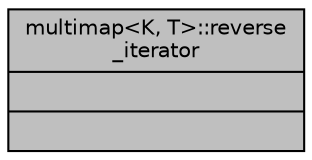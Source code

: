 digraph "multimap&lt;K, T&gt;::reverse_iterator"
{
 // INTERACTIVE_SVG=YES
  bgcolor="transparent";
  edge [fontname="Helvetica",fontsize="10",labelfontname="Helvetica",labelfontsize="10"];
  node [fontname="Helvetica",fontsize="10",shape=record];
  Node1 [label="{multimap\<K, T\>::reverse\l_iterator\n||}",height=0.2,width=0.4,color="black", fillcolor="grey75", style="filled", fontcolor="black"];
}
